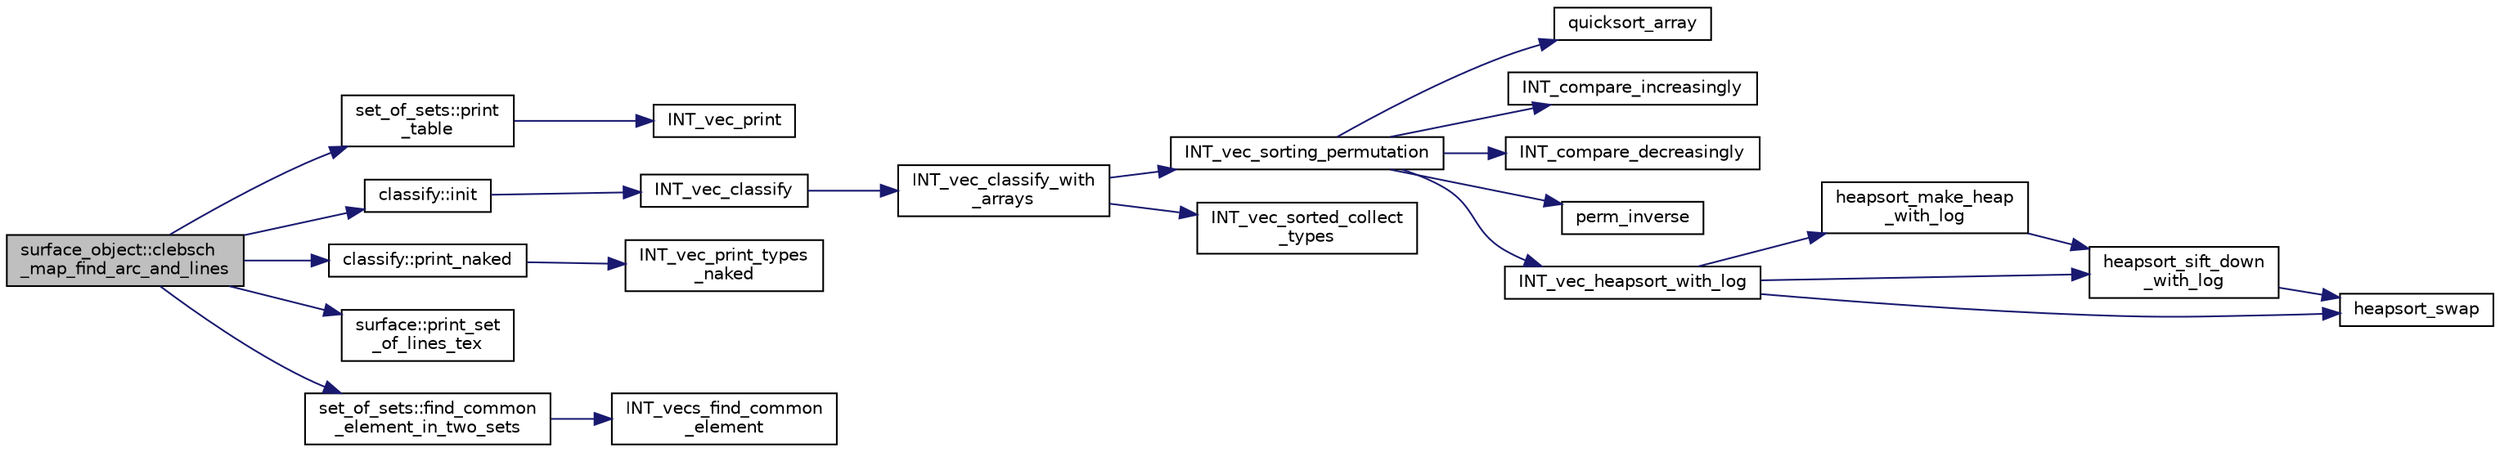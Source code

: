 digraph "surface_object::clebsch_map_find_arc_and_lines"
{
  edge [fontname="Helvetica",fontsize="10",labelfontname="Helvetica",labelfontsize="10"];
  node [fontname="Helvetica",fontsize="10",shape=record];
  rankdir="LR";
  Node15 [label="surface_object::clebsch\l_map_find_arc_and_lines",height=0.2,width=0.4,color="black", fillcolor="grey75", style="filled", fontcolor="black"];
  Node15 -> Node16 [color="midnightblue",fontsize="10",style="solid",fontname="Helvetica"];
  Node16 [label="set_of_sets::print\l_table",height=0.2,width=0.4,color="black", fillcolor="white", style="filled",URL="$da/dd6/classset__of__sets.html#a5439014d55aa760a4313ff7307fed5a6"];
  Node16 -> Node17 [color="midnightblue",fontsize="10",style="solid",fontname="Helvetica"];
  Node17 [label="INT_vec_print",height=0.2,width=0.4,color="black", fillcolor="white", style="filled",URL="$df/dbf/sajeeb_8_c.html#a79a5901af0b47dd0d694109543c027fe"];
  Node15 -> Node18 [color="midnightblue",fontsize="10",style="solid",fontname="Helvetica"];
  Node18 [label="classify::init",height=0.2,width=0.4,color="black", fillcolor="white", style="filled",URL="$d9/d43/classclassify.html#afc24c64267d646d1f83ea39a7c66bde3"];
  Node18 -> Node19 [color="midnightblue",fontsize="10",style="solid",fontname="Helvetica"];
  Node19 [label="INT_vec_classify",height=0.2,width=0.4,color="black", fillcolor="white", style="filled",URL="$d5/de2/foundations_2data__structures_2data__structures_8h.html#ad4176bee048e4f036f8b9d6dd986e0f9"];
  Node19 -> Node20 [color="midnightblue",fontsize="10",style="solid",fontname="Helvetica"];
  Node20 [label="INT_vec_classify_with\l_arrays",height=0.2,width=0.4,color="black", fillcolor="white", style="filled",URL="$d4/dd7/sorting_8_c.html#a1b3700c1d369b8a37593a1c2f31cc9d7"];
  Node20 -> Node21 [color="midnightblue",fontsize="10",style="solid",fontname="Helvetica"];
  Node21 [label="INT_vec_sorting_permutation",height=0.2,width=0.4,color="black", fillcolor="white", style="filled",URL="$d4/dd7/sorting_8_c.html#a10768733e01e8c9ded3c886e6ddb671e"];
  Node21 -> Node22 [color="midnightblue",fontsize="10",style="solid",fontname="Helvetica"];
  Node22 [label="quicksort_array",height=0.2,width=0.4,color="black", fillcolor="white", style="filled",URL="$d4/dd7/sorting_8_c.html#a660db9b0f6bc8a01353f32f3e02638f6"];
  Node21 -> Node23 [color="midnightblue",fontsize="10",style="solid",fontname="Helvetica"];
  Node23 [label="INT_compare_increasingly",height=0.2,width=0.4,color="black", fillcolor="white", style="filled",URL="$d4/dd7/sorting_8_c.html#a53c48a8669e34ab2171690080d493f31"];
  Node21 -> Node24 [color="midnightblue",fontsize="10",style="solid",fontname="Helvetica"];
  Node24 [label="INT_compare_decreasingly",height=0.2,width=0.4,color="black", fillcolor="white", style="filled",URL="$d4/dd7/sorting_8_c.html#a41cf7fa2b53a8f12d60971a71ba96a66"];
  Node21 -> Node25 [color="midnightblue",fontsize="10",style="solid",fontname="Helvetica"];
  Node25 [label="perm_inverse",height=0.2,width=0.4,color="black", fillcolor="white", style="filled",URL="$d2/d7c/combinatorics_8_c.html#ab7f02d1e2e257e1118eae354ab16d447"];
  Node21 -> Node26 [color="midnightblue",fontsize="10",style="solid",fontname="Helvetica"];
  Node26 [label="INT_vec_heapsort_with_log",height=0.2,width=0.4,color="black", fillcolor="white", style="filled",URL="$d4/dd7/sorting_8_c.html#a9d838c341cd204ed79499960a8ed393d"];
  Node26 -> Node27 [color="midnightblue",fontsize="10",style="solid",fontname="Helvetica"];
  Node27 [label="heapsort_make_heap\l_with_log",height=0.2,width=0.4,color="black", fillcolor="white", style="filled",URL="$d4/dd7/sorting_8_c.html#a100d0747647500480fe5dc76ff98cee5"];
  Node27 -> Node28 [color="midnightblue",fontsize="10",style="solid",fontname="Helvetica"];
  Node28 [label="heapsort_sift_down\l_with_log",height=0.2,width=0.4,color="black", fillcolor="white", style="filled",URL="$d4/dd7/sorting_8_c.html#ac7af225fae479a93d6957f79734ba2a6"];
  Node28 -> Node29 [color="midnightblue",fontsize="10",style="solid",fontname="Helvetica"];
  Node29 [label="heapsort_swap",height=0.2,width=0.4,color="black", fillcolor="white", style="filled",URL="$d4/dd7/sorting_8_c.html#a8f048362e6065297b19b6975bcbbfcc6"];
  Node26 -> Node29 [color="midnightblue",fontsize="10",style="solid",fontname="Helvetica"];
  Node26 -> Node28 [color="midnightblue",fontsize="10",style="solid",fontname="Helvetica"];
  Node20 -> Node30 [color="midnightblue",fontsize="10",style="solid",fontname="Helvetica"];
  Node30 [label="INT_vec_sorted_collect\l_types",height=0.2,width=0.4,color="black", fillcolor="white", style="filled",URL="$d4/dd7/sorting_8_c.html#ad0b54ef8fcaf7cce5577c97d1edbf1f5"];
  Node15 -> Node31 [color="midnightblue",fontsize="10",style="solid",fontname="Helvetica"];
  Node31 [label="classify::print_naked",height=0.2,width=0.4,color="black", fillcolor="white", style="filled",URL="$d9/d43/classclassify.html#ae9b3a00649b393290673bf96c1630996"];
  Node31 -> Node32 [color="midnightblue",fontsize="10",style="solid",fontname="Helvetica"];
  Node32 [label="INT_vec_print_types\l_naked",height=0.2,width=0.4,color="black", fillcolor="white", style="filled",URL="$d5/de2/foundations_2data__structures_2data__structures_8h.html#a912803fbc27f21eb925239bd9e2646c5"];
  Node15 -> Node33 [color="midnightblue",fontsize="10",style="solid",fontname="Helvetica"];
  Node33 [label="surface::print_set\l_of_lines_tex",height=0.2,width=0.4,color="black", fillcolor="white", style="filled",URL="$d5/d88/classsurface.html#afc4d1c5e660f52a392cdf41521b752d3"];
  Node15 -> Node34 [color="midnightblue",fontsize="10",style="solid",fontname="Helvetica"];
  Node34 [label="set_of_sets::find_common\l_element_in_two_sets",height=0.2,width=0.4,color="black", fillcolor="white", style="filled",URL="$da/dd6/classset__of__sets.html#a51cb48385d3208c1c709393a7c32299d"];
  Node34 -> Node35 [color="midnightblue",fontsize="10",style="solid",fontname="Helvetica"];
  Node35 [label="INT_vecs_find_common\l_element",height=0.2,width=0.4,color="black", fillcolor="white", style="filled",URL="$d5/de2/foundations_2data__structures_2data__structures_8h.html#a1fdbe944d93b92bed83ba4b717925d85"];
}
